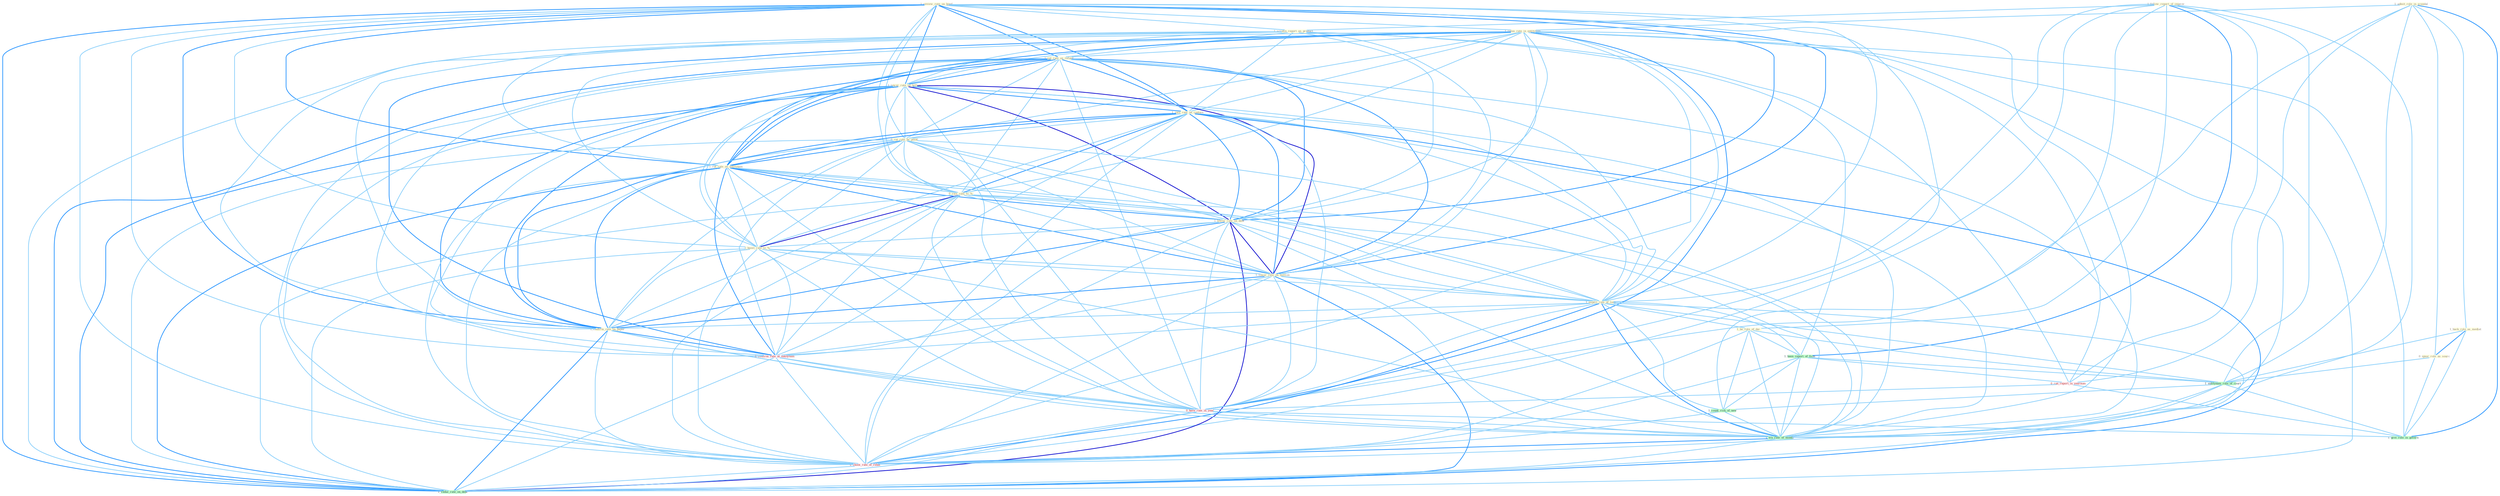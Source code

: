 Graph G{ 
    node
    [shape=polygon,style=filled,width=.5,height=.06,color="#BDFCC9",fixedsize=true,fontsize=4,
    fontcolor="#2f4f4f"];
    {node
    [color="#ffffe0", fontcolor="#8b7d6b"] "1_review_rate_on_bond " "1_admit_role_in_scandal " "1_follow_report_of_improv " "1_scrutin_report_on_product " "1_relax_rate_in_entitynam " "1_set_rate_on_refund " "1_lower_rate_on_billion " "1_rais_rate_on_contain " "0_cut_rate_by_point " "1_cut_rate_on_entitynam " "1_back_role_as_mediat " "0_rais_rate_to_% " "1_lower_rate_on_debt " "1_boost_rate_to_% " "1_lower_rate_on_million " "1_expect_rate_of_loan " "0_ignor_role_as_sourc " "1_be_rule_of_dai " "1_confirm_rate_on_paper "}
{node [color="#fff0f5", fontcolor="#b22222"] "0_ran_report_in_yearnum " "0_confirm_rate_at_entitynam " "0_have_rate_in_year " "0_choos_rate_of_rebat "}
edge [color="#B0E2FF"];

	"1_review_rate_on_bond " -- "1_scrutin_report_on_product " [w="1", color="#87cefa" ];
	"1_review_rate_on_bond " -- "1_relax_rate_in_entitynam " [w="1", color="#87cefa" ];
	"1_review_rate_on_bond " -- "1_set_rate_on_refund " [w="2", color="#1e90ff" , len=0.8];
	"1_review_rate_on_bond " -- "1_lower_rate_on_billion " [w="2", color="#1e90ff" , len=0.8];
	"1_review_rate_on_bond " -- "1_rais_rate_on_contain " [w="2", color="#1e90ff" , len=0.8];
	"1_review_rate_on_bond " -- "0_cut_rate_by_point " [w="1", color="#87cefa" ];
	"1_review_rate_on_bond " -- "1_cut_rate_on_entitynam " [w="2", color="#1e90ff" , len=0.8];
	"1_review_rate_on_bond " -- "0_rais_rate_to_% " [w="1", color="#87cefa" ];
	"1_review_rate_on_bond " -- "1_lower_rate_on_debt " [w="2", color="#1e90ff" , len=0.8];
	"1_review_rate_on_bond " -- "1_boost_rate_to_% " [w="1", color="#87cefa" ];
	"1_review_rate_on_bond " -- "1_lower_rate_on_million " [w="2", color="#1e90ff" , len=0.8];
	"1_review_rate_on_bond " -- "1_expect_rate_of_loan " [w="1", color="#87cefa" ];
	"1_review_rate_on_bond " -- "1_confirm_rate_on_paper " [w="2", color="#1e90ff" , len=0.8];
	"1_review_rate_on_bond " -- "0_confirm_rate_at_entitynam " [w="1", color="#87cefa" ];
	"1_review_rate_on_bond " -- "0_have_rate_in_year " [w="1", color="#87cefa" ];
	"1_review_rate_on_bond " -- "1_wa_rate_of_month " [w="1", color="#87cefa" ];
	"1_review_rate_on_bond " -- "0_choos_rate_of_rebat " [w="1", color="#87cefa" ];
	"1_review_rate_on_bond " -- "1_reduc_rate_on_debt " [w="2", color="#1e90ff" , len=0.8];
	"1_admit_role_in_scandal " -- "1_relax_rate_in_entitynam " [w="1", color="#87cefa" ];
	"1_admit_role_in_scandal " -- "1_back_role_as_mediat " [w="1", color="#87cefa" ];
	"1_admit_role_in_scandal " -- "0_ignor_role_as_sourc " [w="1", color="#87cefa" ];
	"1_admit_role_in_scandal " -- "1_entitynam_role_of_court " [w="1", color="#87cefa" ];
	"1_admit_role_in_scandal " -- "0_ran_report_in_yearnum " [w="1", color="#87cefa" ];
	"1_admit_role_in_scandal " -- "0_have_rate_in_year " [w="1", color="#87cefa" ];
	"1_admit_role_in_scandal " -- "1_give_role_in_govern " [w="2", color="#1e90ff" , len=0.8];
	"1_follow_report_of_improv " -- "1_scrutin_report_on_product " [w="1", color="#87cefa" ];
	"1_follow_report_of_improv " -- "1_expect_rate_of_loan " [w="1", color="#87cefa" ];
	"1_follow_report_of_improv " -- "1_be_rule_of_dai " [w="1", color="#87cefa" ];
	"1_follow_report_of_improv " -- "1_been_report_of_firm " [w="2", color="#1e90ff" , len=0.8];
	"1_follow_report_of_improv " -- "1_entitynam_role_of_court " [w="1", color="#87cefa" ];
	"1_follow_report_of_improv " -- "0_ran_report_in_yearnum " [w="1", color="#87cefa" ];
	"1_follow_report_of_improv " -- "1_count_risk_of_new " [w="1", color="#87cefa" ];
	"1_follow_report_of_improv " -- "1_wa_rate_of_month " [w="1", color="#87cefa" ];
	"1_follow_report_of_improv " -- "0_choos_rate_of_rebat " [w="1", color="#87cefa" ];
	"1_scrutin_report_on_product " -- "1_set_rate_on_refund " [w="1", color="#87cefa" ];
	"1_scrutin_report_on_product " -- "1_lower_rate_on_billion " [w="1", color="#87cefa" ];
	"1_scrutin_report_on_product " -- "1_rais_rate_on_contain " [w="1", color="#87cefa" ];
	"1_scrutin_report_on_product " -- "1_cut_rate_on_entitynam " [w="1", color="#87cefa" ];
	"1_scrutin_report_on_product " -- "1_lower_rate_on_debt " [w="1", color="#87cefa" ];
	"1_scrutin_report_on_product " -- "1_lower_rate_on_million " [w="1", color="#87cefa" ];
	"1_scrutin_report_on_product " -- "1_confirm_rate_on_paper " [w="1", color="#87cefa" ];
	"1_scrutin_report_on_product " -- "1_been_report_of_firm " [w="1", color="#87cefa" ];
	"1_scrutin_report_on_product " -- "0_ran_report_in_yearnum " [w="1", color="#87cefa" ];
	"1_scrutin_report_on_product " -- "1_reduc_rate_on_debt " [w="1", color="#87cefa" ];
	"1_relax_rate_in_entitynam " -- "1_set_rate_on_refund " [w="1", color="#87cefa" ];
	"1_relax_rate_in_entitynam " -- "1_lower_rate_on_billion " [w="1", color="#87cefa" ];
	"1_relax_rate_in_entitynam " -- "1_rais_rate_on_contain " [w="1", color="#87cefa" ];
	"1_relax_rate_in_entitynam " -- "0_cut_rate_by_point " [w="1", color="#87cefa" ];
	"1_relax_rate_in_entitynam " -- "1_cut_rate_on_entitynam " [w="2", color="#1e90ff" , len=0.8];
	"1_relax_rate_in_entitynam " -- "0_rais_rate_to_% " [w="1", color="#87cefa" ];
	"1_relax_rate_in_entitynam " -- "1_lower_rate_on_debt " [w="1", color="#87cefa" ];
	"1_relax_rate_in_entitynam " -- "1_boost_rate_to_% " [w="1", color="#87cefa" ];
	"1_relax_rate_in_entitynam " -- "1_lower_rate_on_million " [w="1", color="#87cefa" ];
	"1_relax_rate_in_entitynam " -- "1_expect_rate_of_loan " [w="1", color="#87cefa" ];
	"1_relax_rate_in_entitynam " -- "1_confirm_rate_on_paper " [w="1", color="#87cefa" ];
	"1_relax_rate_in_entitynam " -- "0_ran_report_in_yearnum " [w="1", color="#87cefa" ];
	"1_relax_rate_in_entitynam " -- "0_confirm_rate_at_entitynam " [w="2", color="#1e90ff" , len=0.8];
	"1_relax_rate_in_entitynam " -- "0_have_rate_in_year " [w="2", color="#1e90ff" , len=0.8];
	"1_relax_rate_in_entitynam " -- "1_wa_rate_of_month " [w="1", color="#87cefa" ];
	"1_relax_rate_in_entitynam " -- "0_choos_rate_of_rebat " [w="1", color="#87cefa" ];
	"1_relax_rate_in_entitynam " -- "1_reduc_rate_on_debt " [w="1", color="#87cefa" ];
	"1_relax_rate_in_entitynam " -- "1_give_role_in_govern " [w="1", color="#87cefa" ];
	"1_set_rate_on_refund " -- "1_lower_rate_on_billion " [w="2", color="#1e90ff" , len=0.8];
	"1_set_rate_on_refund " -- "1_rais_rate_on_contain " [w="2", color="#1e90ff" , len=0.8];
	"1_set_rate_on_refund " -- "0_cut_rate_by_point " [w="1", color="#87cefa" ];
	"1_set_rate_on_refund " -- "1_cut_rate_on_entitynam " [w="2", color="#1e90ff" , len=0.8];
	"1_set_rate_on_refund " -- "0_rais_rate_to_% " [w="1", color="#87cefa" ];
	"1_set_rate_on_refund " -- "1_lower_rate_on_debt " [w="2", color="#1e90ff" , len=0.8];
	"1_set_rate_on_refund " -- "1_boost_rate_to_% " [w="1", color="#87cefa" ];
	"1_set_rate_on_refund " -- "1_lower_rate_on_million " [w="2", color="#1e90ff" , len=0.8];
	"1_set_rate_on_refund " -- "1_expect_rate_of_loan " [w="1", color="#87cefa" ];
	"1_set_rate_on_refund " -- "1_confirm_rate_on_paper " [w="2", color="#1e90ff" , len=0.8];
	"1_set_rate_on_refund " -- "0_confirm_rate_at_entitynam " [w="1", color="#87cefa" ];
	"1_set_rate_on_refund " -- "0_have_rate_in_year " [w="1", color="#87cefa" ];
	"1_set_rate_on_refund " -- "1_wa_rate_of_month " [w="1", color="#87cefa" ];
	"1_set_rate_on_refund " -- "0_choos_rate_of_rebat " [w="1", color="#87cefa" ];
	"1_set_rate_on_refund " -- "1_reduc_rate_on_debt " [w="2", color="#1e90ff" , len=0.8];
	"1_lower_rate_on_billion " -- "1_rais_rate_on_contain " [w="2", color="#1e90ff" , len=0.8];
	"1_lower_rate_on_billion " -- "0_cut_rate_by_point " [w="1", color="#87cefa" ];
	"1_lower_rate_on_billion " -- "1_cut_rate_on_entitynam " [w="2", color="#1e90ff" , len=0.8];
	"1_lower_rate_on_billion " -- "0_rais_rate_to_% " [w="1", color="#87cefa" ];
	"1_lower_rate_on_billion " -- "1_lower_rate_on_debt " [w="3", color="#0000cd" , len=0.6];
	"1_lower_rate_on_billion " -- "1_boost_rate_to_% " [w="1", color="#87cefa" ];
	"1_lower_rate_on_billion " -- "1_lower_rate_on_million " [w="3", color="#0000cd" , len=0.6];
	"1_lower_rate_on_billion " -- "1_expect_rate_of_loan " [w="1", color="#87cefa" ];
	"1_lower_rate_on_billion " -- "1_confirm_rate_on_paper " [w="2", color="#1e90ff" , len=0.8];
	"1_lower_rate_on_billion " -- "0_confirm_rate_at_entitynam " [w="1", color="#87cefa" ];
	"1_lower_rate_on_billion " -- "0_have_rate_in_year " [w="1", color="#87cefa" ];
	"1_lower_rate_on_billion " -- "1_wa_rate_of_month " [w="1", color="#87cefa" ];
	"1_lower_rate_on_billion " -- "0_choos_rate_of_rebat " [w="1", color="#87cefa" ];
	"1_lower_rate_on_billion " -- "1_reduc_rate_on_debt " [w="2", color="#1e90ff" , len=0.8];
	"1_rais_rate_on_contain " -- "0_cut_rate_by_point " [w="1", color="#87cefa" ];
	"1_rais_rate_on_contain " -- "1_cut_rate_on_entitynam " [w="2", color="#1e90ff" , len=0.8];
	"1_rais_rate_on_contain " -- "0_rais_rate_to_% " [w="2", color="#1e90ff" , len=0.8];
	"1_rais_rate_on_contain " -- "1_lower_rate_on_debt " [w="2", color="#1e90ff" , len=0.8];
	"1_rais_rate_on_contain " -- "1_boost_rate_to_% " [w="1", color="#87cefa" ];
	"1_rais_rate_on_contain " -- "1_lower_rate_on_million " [w="2", color="#1e90ff" , len=0.8];
	"1_rais_rate_on_contain " -- "1_expect_rate_of_loan " [w="1", color="#87cefa" ];
	"1_rais_rate_on_contain " -- "1_confirm_rate_on_paper " [w="2", color="#1e90ff" , len=0.8];
	"1_rais_rate_on_contain " -- "0_confirm_rate_at_entitynam " [w="1", color="#87cefa" ];
	"1_rais_rate_on_contain " -- "0_have_rate_in_year " [w="1", color="#87cefa" ];
	"1_rais_rate_on_contain " -- "1_wa_rate_of_month " [w="1", color="#87cefa" ];
	"1_rais_rate_on_contain " -- "0_choos_rate_of_rebat " [w="1", color="#87cefa" ];
	"1_rais_rate_on_contain " -- "1_reduc_rate_on_debt " [w="2", color="#1e90ff" , len=0.8];
	"0_cut_rate_by_point " -- "1_cut_rate_on_entitynam " [w="2", color="#1e90ff" , len=0.8];
	"0_cut_rate_by_point " -- "0_rais_rate_to_% " [w="1", color="#87cefa" ];
	"0_cut_rate_by_point " -- "1_lower_rate_on_debt " [w="1", color="#87cefa" ];
	"0_cut_rate_by_point " -- "1_boost_rate_to_% " [w="1", color="#87cefa" ];
	"0_cut_rate_by_point " -- "1_lower_rate_on_million " [w="1", color="#87cefa" ];
	"0_cut_rate_by_point " -- "1_expect_rate_of_loan " [w="1", color="#87cefa" ];
	"0_cut_rate_by_point " -- "1_confirm_rate_on_paper " [w="1", color="#87cefa" ];
	"0_cut_rate_by_point " -- "0_confirm_rate_at_entitynam " [w="1", color="#87cefa" ];
	"0_cut_rate_by_point " -- "0_have_rate_in_year " [w="1", color="#87cefa" ];
	"0_cut_rate_by_point " -- "1_wa_rate_of_month " [w="1", color="#87cefa" ];
	"0_cut_rate_by_point " -- "0_choos_rate_of_rebat " [w="1", color="#87cefa" ];
	"0_cut_rate_by_point " -- "1_reduc_rate_on_debt " [w="1", color="#87cefa" ];
	"1_cut_rate_on_entitynam " -- "0_rais_rate_to_% " [w="1", color="#87cefa" ];
	"1_cut_rate_on_entitynam " -- "1_lower_rate_on_debt " [w="2", color="#1e90ff" , len=0.8];
	"1_cut_rate_on_entitynam " -- "1_boost_rate_to_% " [w="1", color="#87cefa" ];
	"1_cut_rate_on_entitynam " -- "1_lower_rate_on_million " [w="2", color="#1e90ff" , len=0.8];
	"1_cut_rate_on_entitynam " -- "1_expect_rate_of_loan " [w="1", color="#87cefa" ];
	"1_cut_rate_on_entitynam " -- "1_confirm_rate_on_paper " [w="2", color="#1e90ff" , len=0.8];
	"1_cut_rate_on_entitynam " -- "0_confirm_rate_at_entitynam " [w="2", color="#1e90ff" , len=0.8];
	"1_cut_rate_on_entitynam " -- "0_have_rate_in_year " [w="1", color="#87cefa" ];
	"1_cut_rate_on_entitynam " -- "1_wa_rate_of_month " [w="1", color="#87cefa" ];
	"1_cut_rate_on_entitynam " -- "0_choos_rate_of_rebat " [w="1", color="#87cefa" ];
	"1_cut_rate_on_entitynam " -- "1_reduc_rate_on_debt " [w="2", color="#1e90ff" , len=0.8];
	"1_back_role_as_mediat " -- "0_ignor_role_as_sourc " [w="2", color="#1e90ff" , len=0.8];
	"1_back_role_as_mediat " -- "1_entitynam_role_of_court " [w="1", color="#87cefa" ];
	"1_back_role_as_mediat " -- "1_give_role_in_govern " [w="1", color="#87cefa" ];
	"0_rais_rate_to_% " -- "1_lower_rate_on_debt " [w="1", color="#87cefa" ];
	"0_rais_rate_to_% " -- "1_boost_rate_to_% " [w="3", color="#0000cd" , len=0.6];
	"0_rais_rate_to_% " -- "1_lower_rate_on_million " [w="1", color="#87cefa" ];
	"0_rais_rate_to_% " -- "1_expect_rate_of_loan " [w="1", color="#87cefa" ];
	"0_rais_rate_to_% " -- "1_confirm_rate_on_paper " [w="1", color="#87cefa" ];
	"0_rais_rate_to_% " -- "0_confirm_rate_at_entitynam " [w="1", color="#87cefa" ];
	"0_rais_rate_to_% " -- "0_have_rate_in_year " [w="1", color="#87cefa" ];
	"0_rais_rate_to_% " -- "1_wa_rate_of_month " [w="1", color="#87cefa" ];
	"0_rais_rate_to_% " -- "0_choos_rate_of_rebat " [w="1", color="#87cefa" ];
	"0_rais_rate_to_% " -- "1_reduc_rate_on_debt " [w="1", color="#87cefa" ];
	"1_lower_rate_on_debt " -- "1_boost_rate_to_% " [w="1", color="#87cefa" ];
	"1_lower_rate_on_debt " -- "1_lower_rate_on_million " [w="3", color="#0000cd" , len=0.6];
	"1_lower_rate_on_debt " -- "1_expect_rate_of_loan " [w="1", color="#87cefa" ];
	"1_lower_rate_on_debt " -- "1_confirm_rate_on_paper " [w="2", color="#1e90ff" , len=0.8];
	"1_lower_rate_on_debt " -- "0_confirm_rate_at_entitynam " [w="1", color="#87cefa" ];
	"1_lower_rate_on_debt " -- "0_have_rate_in_year " [w="1", color="#87cefa" ];
	"1_lower_rate_on_debt " -- "1_wa_rate_of_month " [w="1", color="#87cefa" ];
	"1_lower_rate_on_debt " -- "0_choos_rate_of_rebat " [w="1", color="#87cefa" ];
	"1_lower_rate_on_debt " -- "1_reduc_rate_on_debt " [w="3", color="#0000cd" , len=0.6];
	"1_boost_rate_to_% " -- "1_lower_rate_on_million " [w="1", color="#87cefa" ];
	"1_boost_rate_to_% " -- "1_expect_rate_of_loan " [w="1", color="#87cefa" ];
	"1_boost_rate_to_% " -- "1_confirm_rate_on_paper " [w="1", color="#87cefa" ];
	"1_boost_rate_to_% " -- "0_confirm_rate_at_entitynam " [w="1", color="#87cefa" ];
	"1_boost_rate_to_% " -- "0_have_rate_in_year " [w="1", color="#87cefa" ];
	"1_boost_rate_to_% " -- "1_wa_rate_of_month " [w="1", color="#87cefa" ];
	"1_boost_rate_to_% " -- "0_choos_rate_of_rebat " [w="1", color="#87cefa" ];
	"1_boost_rate_to_% " -- "1_reduc_rate_on_debt " [w="1", color="#87cefa" ];
	"1_lower_rate_on_million " -- "1_expect_rate_of_loan " [w="1", color="#87cefa" ];
	"1_lower_rate_on_million " -- "1_confirm_rate_on_paper " [w="2", color="#1e90ff" , len=0.8];
	"1_lower_rate_on_million " -- "0_confirm_rate_at_entitynam " [w="1", color="#87cefa" ];
	"1_lower_rate_on_million " -- "0_have_rate_in_year " [w="1", color="#87cefa" ];
	"1_lower_rate_on_million " -- "1_wa_rate_of_month " [w="1", color="#87cefa" ];
	"1_lower_rate_on_million " -- "0_choos_rate_of_rebat " [w="1", color="#87cefa" ];
	"1_lower_rate_on_million " -- "1_reduc_rate_on_debt " [w="2", color="#1e90ff" , len=0.8];
	"1_expect_rate_of_loan " -- "1_be_rule_of_dai " [w="1", color="#87cefa" ];
	"1_expect_rate_of_loan " -- "1_confirm_rate_on_paper " [w="1", color="#87cefa" ];
	"1_expect_rate_of_loan " -- "1_been_report_of_firm " [w="1", color="#87cefa" ];
	"1_expect_rate_of_loan " -- "1_entitynam_role_of_court " [w="1", color="#87cefa" ];
	"1_expect_rate_of_loan " -- "1_count_risk_of_new " [w="1", color="#87cefa" ];
	"1_expect_rate_of_loan " -- "0_confirm_rate_at_entitynam " [w="1", color="#87cefa" ];
	"1_expect_rate_of_loan " -- "0_have_rate_in_year " [w="1", color="#87cefa" ];
	"1_expect_rate_of_loan " -- "1_wa_rate_of_month " [w="2", color="#1e90ff" , len=0.8];
	"1_expect_rate_of_loan " -- "0_choos_rate_of_rebat " [w="2", color="#1e90ff" , len=0.8];
	"1_expect_rate_of_loan " -- "1_reduc_rate_on_debt " [w="1", color="#87cefa" ];
	"0_ignor_role_as_sourc " -- "1_entitynam_role_of_court " [w="1", color="#87cefa" ];
	"0_ignor_role_as_sourc " -- "1_give_role_in_govern " [w="1", color="#87cefa" ];
	"1_be_rule_of_dai " -- "1_been_report_of_firm " [w="1", color="#87cefa" ];
	"1_be_rule_of_dai " -- "1_entitynam_role_of_court " [w="1", color="#87cefa" ];
	"1_be_rule_of_dai " -- "1_count_risk_of_new " [w="1", color="#87cefa" ];
	"1_be_rule_of_dai " -- "1_wa_rate_of_month " [w="1", color="#87cefa" ];
	"1_be_rule_of_dai " -- "0_choos_rate_of_rebat " [w="1", color="#87cefa" ];
	"1_confirm_rate_on_paper " -- "0_confirm_rate_at_entitynam " [w="2", color="#1e90ff" , len=0.8];
	"1_confirm_rate_on_paper " -- "0_have_rate_in_year " [w="1", color="#87cefa" ];
	"1_confirm_rate_on_paper " -- "1_wa_rate_of_month " [w="1", color="#87cefa" ];
	"1_confirm_rate_on_paper " -- "0_choos_rate_of_rebat " [w="1", color="#87cefa" ];
	"1_confirm_rate_on_paper " -- "1_reduc_rate_on_debt " [w="2", color="#1e90ff" , len=0.8];
	"1_been_report_of_firm " -- "1_entitynam_role_of_court " [w="1", color="#87cefa" ];
	"1_been_report_of_firm " -- "0_ran_report_in_yearnum " [w="1", color="#87cefa" ];
	"1_been_report_of_firm " -- "1_count_risk_of_new " [w="1", color="#87cefa" ];
	"1_been_report_of_firm " -- "1_wa_rate_of_month " [w="1", color="#87cefa" ];
	"1_been_report_of_firm " -- "0_choos_rate_of_rebat " [w="1", color="#87cefa" ];
	"1_entitynam_role_of_court " -- "1_count_risk_of_new " [w="1", color="#87cefa" ];
	"1_entitynam_role_of_court " -- "1_wa_rate_of_month " [w="1", color="#87cefa" ];
	"1_entitynam_role_of_court " -- "0_choos_rate_of_rebat " [w="1", color="#87cefa" ];
	"1_entitynam_role_of_court " -- "1_give_role_in_govern " [w="1", color="#87cefa" ];
	"0_ran_report_in_yearnum " -- "0_have_rate_in_year " [w="1", color="#87cefa" ];
	"0_ran_report_in_yearnum " -- "1_give_role_in_govern " [w="1", color="#87cefa" ];
	"1_count_risk_of_new " -- "1_wa_rate_of_month " [w="1", color="#87cefa" ];
	"1_count_risk_of_new " -- "0_choos_rate_of_rebat " [w="1", color="#87cefa" ];
	"0_confirm_rate_at_entitynam " -- "0_have_rate_in_year " [w="1", color="#87cefa" ];
	"0_confirm_rate_at_entitynam " -- "1_wa_rate_of_month " [w="1", color="#87cefa" ];
	"0_confirm_rate_at_entitynam " -- "0_choos_rate_of_rebat " [w="1", color="#87cefa" ];
	"0_confirm_rate_at_entitynam " -- "1_reduc_rate_on_debt " [w="1", color="#87cefa" ];
	"0_have_rate_in_year " -- "1_wa_rate_of_month " [w="1", color="#87cefa" ];
	"0_have_rate_in_year " -- "0_choos_rate_of_rebat " [w="1", color="#87cefa" ];
	"0_have_rate_in_year " -- "1_reduc_rate_on_debt " [w="1", color="#87cefa" ];
	"0_have_rate_in_year " -- "1_give_role_in_govern " [w="1", color="#87cefa" ];
	"1_wa_rate_of_month " -- "0_choos_rate_of_rebat " [w="2", color="#1e90ff" , len=0.8];
	"1_wa_rate_of_month " -- "1_reduc_rate_on_debt " [w="1", color="#87cefa" ];
	"0_choos_rate_of_rebat " -- "1_reduc_rate_on_debt " [w="1", color="#87cefa" ];
}